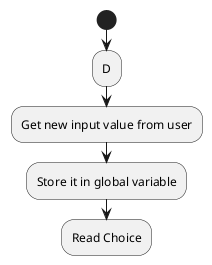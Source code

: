 @startuml

start

:D;
:Get new input value from user;
:Store it in global variable;
:Read Choice;

@enduml